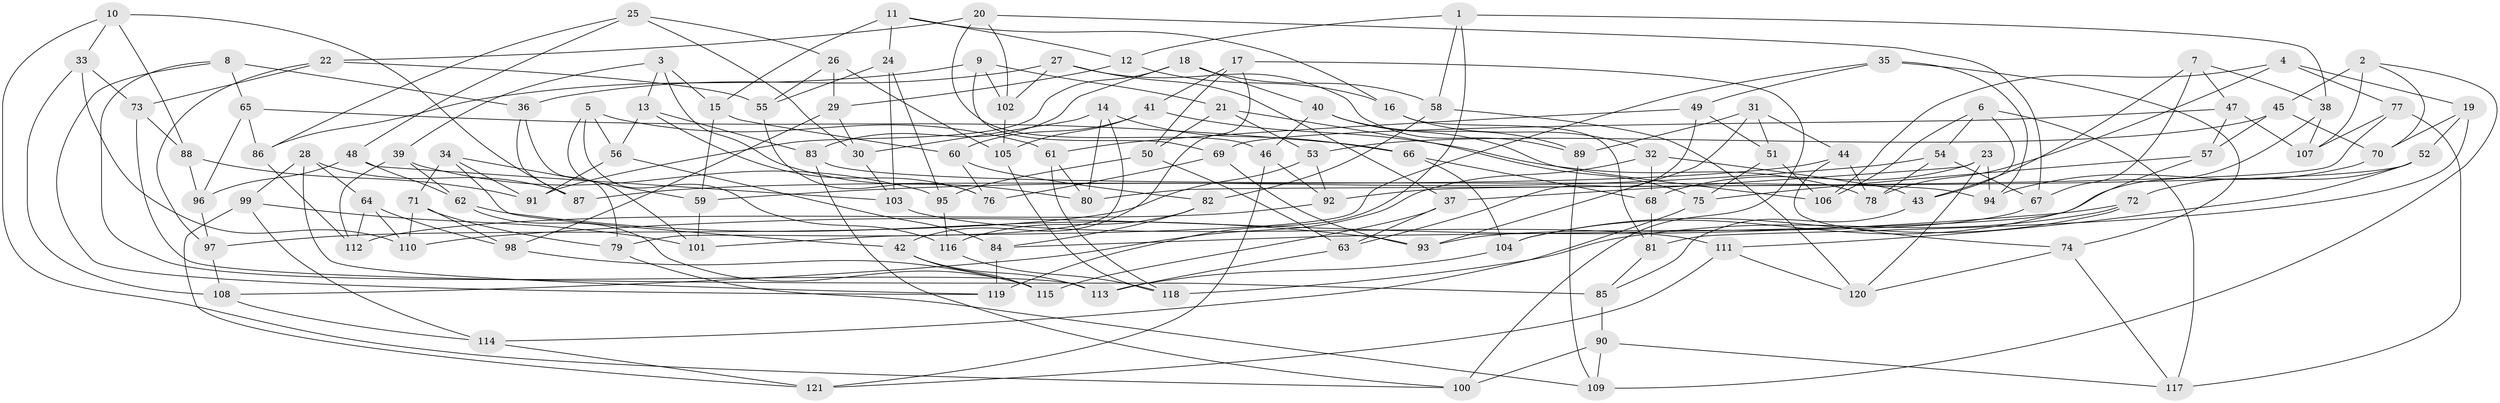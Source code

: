 // coarse degree distribution, {6: 0.5753424657534246, 5: 0.0821917808219178, 4: 0.3424657534246575}
// Generated by graph-tools (version 1.1) at 2025/24/03/03/25 07:24:30]
// undirected, 121 vertices, 242 edges
graph export_dot {
graph [start="1"]
  node [color=gray90,style=filled];
  1;
  2;
  3;
  4;
  5;
  6;
  7;
  8;
  9;
  10;
  11;
  12;
  13;
  14;
  15;
  16;
  17;
  18;
  19;
  20;
  21;
  22;
  23;
  24;
  25;
  26;
  27;
  28;
  29;
  30;
  31;
  32;
  33;
  34;
  35;
  36;
  37;
  38;
  39;
  40;
  41;
  42;
  43;
  44;
  45;
  46;
  47;
  48;
  49;
  50;
  51;
  52;
  53;
  54;
  55;
  56;
  57;
  58;
  59;
  60;
  61;
  62;
  63;
  64;
  65;
  66;
  67;
  68;
  69;
  70;
  71;
  72;
  73;
  74;
  75;
  76;
  77;
  78;
  79;
  80;
  81;
  82;
  83;
  84;
  85;
  86;
  87;
  88;
  89;
  90;
  91;
  92;
  93;
  94;
  95;
  96;
  97;
  98;
  99;
  100;
  101;
  102;
  103;
  104;
  105;
  106;
  107;
  108;
  109;
  110;
  111;
  112;
  113;
  114;
  115;
  116;
  117;
  118;
  119;
  120;
  121;
  1 -- 58;
  1 -- 119;
  1 -- 12;
  1 -- 38;
  2 -- 70;
  2 -- 45;
  2 -- 107;
  2 -- 109;
  3 -- 80;
  3 -- 15;
  3 -- 13;
  3 -- 39;
  4 -- 19;
  4 -- 106;
  4 -- 77;
  4 -- 78;
  5 -- 116;
  5 -- 56;
  5 -- 101;
  5 -- 61;
  6 -- 117;
  6 -- 54;
  6 -- 106;
  6 -- 43;
  7 -- 47;
  7 -- 38;
  7 -- 67;
  7 -- 43;
  8 -- 119;
  8 -- 36;
  8 -- 65;
  8 -- 113;
  9 -- 21;
  9 -- 102;
  9 -- 69;
  9 -- 86;
  10 -- 87;
  10 -- 100;
  10 -- 88;
  10 -- 33;
  11 -- 16;
  11 -- 12;
  11 -- 15;
  11 -- 24;
  12 -- 16;
  12 -- 29;
  13 -- 56;
  13 -- 83;
  13 -- 76;
  14 -- 30;
  14 -- 80;
  14 -- 79;
  14 -- 66;
  15 -- 59;
  15 -- 60;
  16 -- 32;
  16 -- 81;
  17 -- 50;
  17 -- 41;
  17 -- 100;
  17 -- 42;
  18 -- 58;
  18 -- 40;
  18 -- 91;
  18 -- 83;
  19 -- 70;
  19 -- 52;
  19 -- 81;
  20 -- 102;
  20 -- 67;
  20 -- 46;
  20 -- 22;
  21 -- 50;
  21 -- 75;
  21 -- 53;
  22 -- 73;
  22 -- 97;
  22 -- 55;
  23 -- 37;
  23 -- 68;
  23 -- 120;
  23 -- 94;
  24 -- 103;
  24 -- 55;
  24 -- 95;
  25 -- 48;
  25 -- 26;
  25 -- 30;
  25 -- 86;
  26 -- 29;
  26 -- 55;
  26 -- 105;
  27 -- 102;
  27 -- 37;
  27 -- 89;
  27 -- 36;
  28 -- 64;
  28 -- 119;
  28 -- 87;
  28 -- 99;
  29 -- 30;
  29 -- 98;
  30 -- 103;
  31 -- 93;
  31 -- 44;
  31 -- 89;
  31 -- 51;
  32 -- 68;
  32 -- 108;
  32 -- 43;
  33 -- 110;
  33 -- 108;
  33 -- 73;
  34 -- 91;
  34 -- 59;
  34 -- 71;
  34 -- 42;
  35 -- 94;
  35 -- 49;
  35 -- 101;
  35 -- 74;
  36 -- 79;
  36 -- 87;
  37 -- 115;
  37 -- 63;
  38 -- 107;
  38 -- 84;
  39 -- 112;
  39 -- 95;
  39 -- 62;
  40 -- 46;
  40 -- 106;
  40 -- 89;
  41 -- 105;
  41 -- 60;
  41 -- 78;
  42 -- 115;
  42 -- 113;
  43 -- 85;
  44 -- 74;
  44 -- 87;
  44 -- 78;
  45 -- 70;
  45 -- 53;
  45 -- 57;
  46 -- 92;
  46 -- 121;
  47 -- 57;
  47 -- 69;
  47 -- 107;
  48 -- 103;
  48 -- 62;
  48 -- 96;
  49 -- 51;
  49 -- 61;
  49 -- 63;
  50 -- 95;
  50 -- 63;
  51 -- 75;
  51 -- 106;
  52 -- 111;
  52 -- 92;
  52 -- 72;
  53 -- 92;
  53 -- 97;
  54 -- 67;
  54 -- 78;
  54 -- 59;
  55 -- 76;
  56 -- 84;
  56 -- 91;
  57 -- 104;
  57 -- 75;
  58 -- 120;
  58 -- 82;
  59 -- 101;
  60 -- 76;
  60 -- 82;
  61 -- 80;
  61 -- 118;
  62 -- 93;
  62 -- 115;
  63 -- 113;
  64 -- 110;
  64 -- 98;
  64 -- 112;
  65 -- 66;
  65 -- 86;
  65 -- 96;
  66 -- 68;
  66 -- 104;
  67 -- 93;
  68 -- 81;
  69 -- 76;
  69 -- 93;
  70 -- 94;
  71 -- 79;
  71 -- 98;
  71 -- 110;
  72 -- 104;
  72 -- 110;
  72 -- 118;
  73 -- 85;
  73 -- 88;
  74 -- 117;
  74 -- 120;
  75 -- 114;
  77 -- 107;
  77 -- 80;
  77 -- 117;
  79 -- 109;
  81 -- 85;
  82 -- 84;
  82 -- 116;
  83 -- 94;
  83 -- 100;
  84 -- 119;
  85 -- 90;
  86 -- 112;
  88 -- 91;
  88 -- 96;
  89 -- 109;
  90 -- 100;
  90 -- 109;
  90 -- 117;
  92 -- 112;
  95 -- 116;
  96 -- 97;
  97 -- 108;
  98 -- 115;
  99 -- 121;
  99 -- 114;
  99 -- 101;
  102 -- 105;
  103 -- 111;
  104 -- 113;
  105 -- 118;
  108 -- 114;
  111 -- 121;
  111 -- 120;
  114 -- 121;
  116 -- 118;
}
